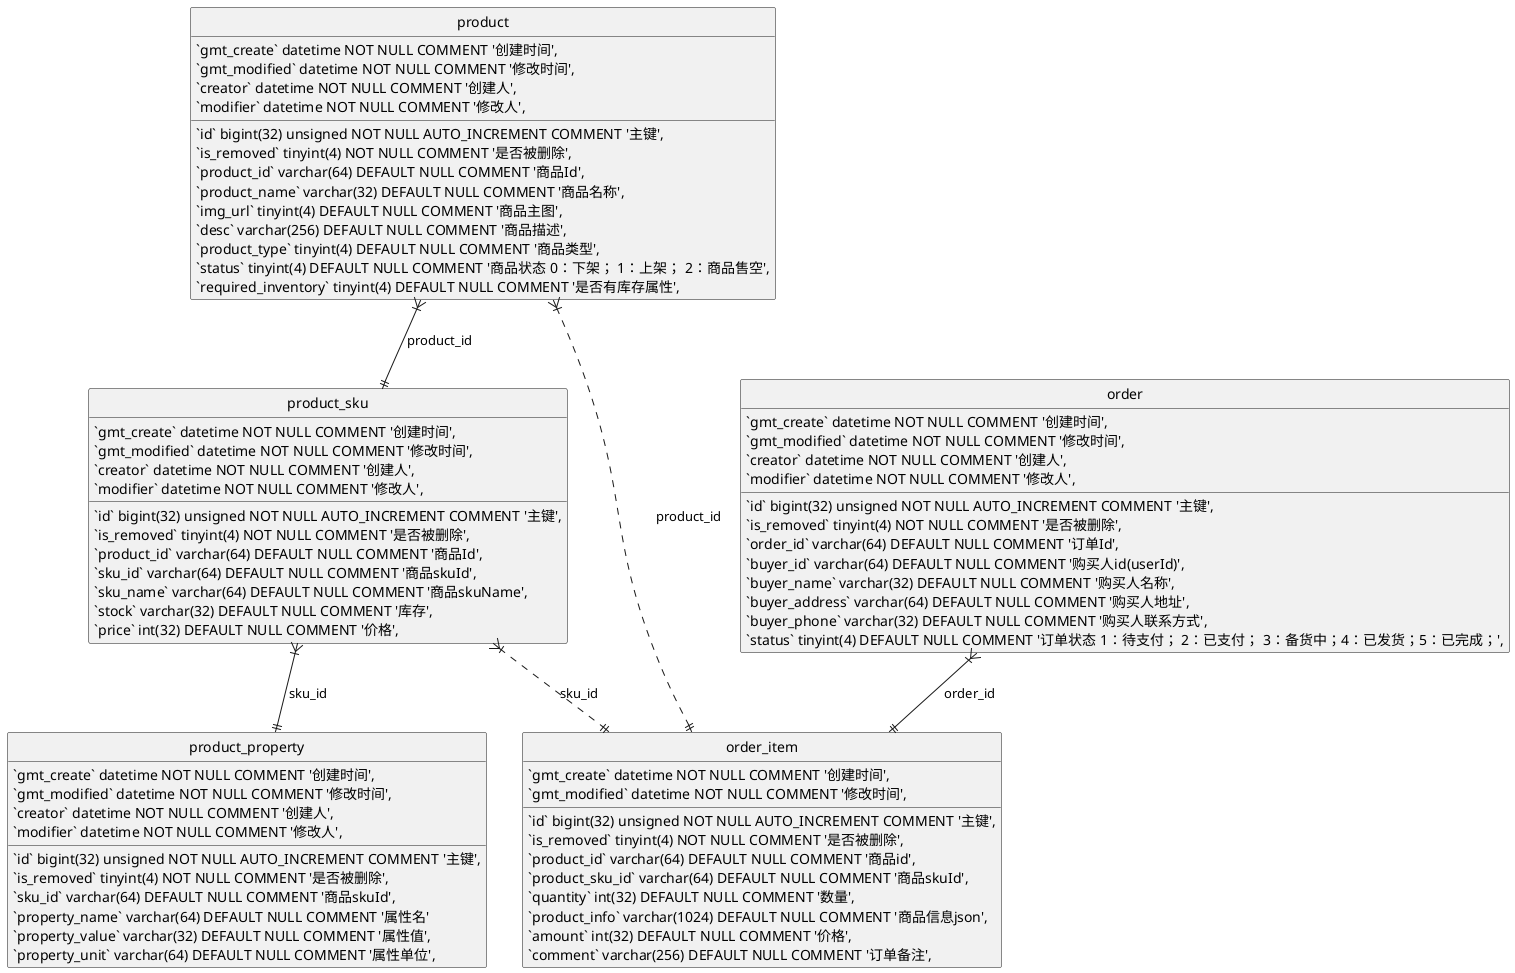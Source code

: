 






@startuml
hide circle
hide spot
entity product {
    `id` bigint(32) unsigned NOT NULL AUTO_INCREMENT COMMENT '主键',
    `gmt_create` datetime NOT NULL COMMENT '创建时间',
    `gmt_modified` datetime NOT NULL COMMENT '修改时间',
    `creator` datetime NOT NULL COMMENT '创建人',
    `modifier` datetime NOT NULL COMMENT '修改人',
    `is_removed` tinyint(4) NOT NULL COMMENT '是否被删除',
    `product_id` varchar(64) DEFAULT NULL COMMENT '商品Id',
    `product_name` varchar(32) DEFAULT NULL COMMENT '商品名称',
    `img_url` tinyint(4) DEFAULT NULL COMMENT '商品主图',
    `desc` varchar(256) DEFAULT NULL COMMENT '商品描述',
    `product_type` tinyint(4) DEFAULT NULL COMMENT '商品类型',
    `status` tinyint(4) DEFAULT NULL COMMENT '商品状态 0：下架； 1：上架； 2：商品售空',
    `required_inventory` tinyint(4) DEFAULT NULL COMMENT '是否有库存属性',
}

entity product_sku {
    `id` bigint(32) unsigned NOT NULL AUTO_INCREMENT COMMENT '主键',
    `gmt_create` datetime NOT NULL COMMENT '创建时间',
    `gmt_modified` datetime NOT NULL COMMENT '修改时间',
    `creator` datetime NOT NULL COMMENT '创建人',
    `modifier` datetime NOT NULL COMMENT '修改人',
    `is_removed` tinyint(4) NOT NULL COMMENT '是否被删除',
    `product_id` varchar(64) DEFAULT NULL COMMENT '商品Id',
    `sku_id` varchar(64) DEFAULT NULL COMMENT '商品skuId',
    `sku_name` varchar(64) DEFAULT NULL COMMENT '商品skuName',
    `stock` varchar(32) DEFAULT NULL COMMENT '库存',
    `price` int(32) DEFAULT NULL COMMENT '价格',
}

entity product_property {
    `id` bigint(32) unsigned NOT NULL AUTO_INCREMENT COMMENT '主键',
    `gmt_create` datetime NOT NULL COMMENT '创建时间',
    `gmt_modified` datetime NOT NULL COMMENT '修改时间',
    `creator` datetime NOT NULL COMMENT '创建人',
    `modifier` datetime NOT NULL COMMENT '修改人',
    `is_removed` tinyint(4) NOT NULL COMMENT '是否被删除',
    `sku_id` varchar(64) DEFAULT NULL COMMENT '商品skuId',
    `property_name` varchar(64) DEFAULT NULL COMMENT '属性名'
    `property_value` varchar(32) DEFAULT NULL COMMENT '属性值',
    `property_unit` varchar(64) DEFAULT NULL COMMENT '属性单位',
}


entity order {
    `id` bigint(32) unsigned NOT NULL AUTO_INCREMENT COMMENT '主键',
    `gmt_create` datetime NOT NULL COMMENT '创建时间',
    `gmt_modified` datetime NOT NULL COMMENT '修改时间',
    `creator` datetime NOT NULL COMMENT '创建人',
    `modifier` datetime NOT NULL COMMENT '修改人',
    `is_removed` tinyint(4) NOT NULL COMMENT '是否被删除',
    `order_id` varchar(64) DEFAULT NULL COMMENT '订单Id',
    `buyer_id` varchar(64) DEFAULT NULL COMMENT '购买人id(userId)',
    `buyer_name` varchar(32) DEFAULT NULL COMMENT '购买人名称',
    `buyer_address` varchar(64) DEFAULT NULL COMMENT '购买人地址',
    `buyer_phone` varchar(32) DEFAULT NULL COMMENT '购买人联系方式',
    `status` tinyint(4) DEFAULT NULL COMMENT '订单状态 1：待支付； 2：已支付； 3：备货中；4：已发货；5：已完成；',
}

entity order_item {
    `id` bigint(32) unsigned NOT NULL AUTO_INCREMENT COMMENT '主键',
    `gmt_create` datetime NOT NULL COMMENT '创建时间',
    `gmt_modified` datetime NOT NULL COMMENT '修改时间',
    `is_removed` tinyint(4) NOT NULL COMMENT '是否被删除',
    `product_id` varchar(64) DEFAULT NULL COMMENT '商品id',
    `product_sku_id` varchar(64) DEFAULT NULL COMMENT '商品skuId',
    `quantity` int(32) DEFAULT NULL COMMENT '数量',
    `product_info` varchar(1024) DEFAULT NULL COMMENT '商品信息json',
    `amount` int(32) DEFAULT NULL COMMENT '价格',
    `comment` varchar(256) DEFAULT NULL COMMENT '订单备注',

}

product  }|--|| product_sku : "product_id"
product_sku }|--|| product_property : "sku_id"
order }|--|| order_item : "order_id"
product_sku }|..|| order_item : "sku_id"
product }|..|| order_item : "product_id"
@enduml


@startuml
hide circle
hide spot
entity ipaas_instance {
    `id` bigint(32) unsigned NOT NULL AUTO_INCREMENT COMMENT '主键',
    `gmt_create` datetime NOT NULL COMMENT '创建时间',
    `gmt_modified` datetime NOT NULL COMMENT '修改时间',
    `creator` datetime NOT NULL COMMENT '创建人',
    `modifier` datetime NOT NULL COMMENT '修改人',
    `is_removed` tinyint(4) NOT NULL COMMENT '是否被删除',
    `group_id` varchar(50) NOT NULL COMMENT '组织uuid',
    `tenant_id` varchar(50) NOT NULL COMMENT '租户uuid',
    `instance_id` varchar(64) DEFAULT NULL COMMENT '实例Id',
    `owner_type` tinyint(4) DEFAULT NULL COMMENT '归属者类型 1-个人 2-企业组织',
    `owner_id` varchar(64) DEFAULT NULL COMMENT '归属者Id',
    `effective_begin` datetime DEFAULT NULL COMMENT '生效开始时间',
    `effective_end` datetime DEFAULT NULL COMMENT '生效结束时间',
    `effective_value` int(8) DEFAULT NULL COMMENT '有效期',
    `effective_unit` varchar(32) DEFAULT NULL COMMENT '有效期单位',
    `status` tinyint(4) DEFAULT NULL COMMENT '实例状态 1：待激活； 2：生效中； 3：已过期；4：已冻结；5：已注销；',
}

entity ipaas_instance_feature {
    `id` bigint(32) unsigned NOT NULL AUTO_INCREMENT COMMENT '主键',
    `gmt_create` datetime NOT NULL COMMENT '创建时间',
    `gmt_modified` datetime NOT NULL COMMENT '修改时间',
    `creator` datetime NOT NULL COMMENT '创建人',
    `modifier` datetime NOT NULL COMMENT '修改人',
    `is_removed` tinyint(4) NOT NULL COMMENT '是否被删除',
    `group_id` varchar(50) NOT NULL COMMENT '组织uuid',
    `tenant_id` varchar(50) NOT NULL COMMENT '租户uuid',
    `instance_id` varchar(64) DEFAULT NULL COMMENT '实例Id',
    `owner_type` tinyint(4) DEFAULT NULL COMMENT '归属者类型 1-个人 2-企业组织',
    `owner_id` varchar(64) DEFAULT NULL COMMENT '归属者Id',
    `feature_code` varchar(64) DEFAULT NULL COMMENT '功能编码',
    `feature_name` varchar(32) DEFAULT NULL COMMENT '功能名称',
    `total` int(16) DEFAULT NULL COMMENT 'total',
    `balance` int(16) DEFAULT NULL COMMENT 'balance',
    `unit` varchar(32) DEFAULT NULL COMMENT '功能单位',
}

entity ipaas_instance_feature_running_record {
    `id` bigint(32) unsigned NOT NULL AUTO_INCREMENT COMMENT '主键',
    `gmt_create` datetime NOT NULL COMMENT '创建时间',
    `gmt_modified` datetime NOT NULL COMMENT '修改时间',
    `is_removed` tinyint(4) NOT NULL COMMENT '是否被删除',
    `group_id` varchar(50) NOT NULL COMMENT '组织uuid',
    `tenant_id` varchar(50) NOT NULL COMMENT '租户uuid',
    `instance_id` varchar(64) DEFAULT NULL COMMENT '实例Id',
    `owner_type` tinyint(4) DEFAULT NULL COMMENT '归属者类型 1-个人 2-企业组织',
    `owner_id` varchar(64) DEFAULT NULL COMMENT '归属者Id',
    `feature_code` varchar(64) DEFAULT NULL COMMENT '功能编码',
    `cost_count` int(8) DEFAULT NULL COMMENT '消耗次数',
}


ipaas_instance  }|--|| ipaas_instance_feature : "instance_id"
ipaas_instance_feature }|--|| ipaas_instance_feature_running_record : "instance_id"
@enduml

@startuml
 entity ipaas_group {
 }
 entity ipaas_access_key {
    `id` bigint NOT NULL AUTO_INCREMENT,
    `uuid` varchar(50) NOT NULL,
    `tenant_id` varchar(50) NOT NULL COMMENT '租户uuid',
    `group_id` varchar(50) NOT NULL COMMENT '组织uuid',
    `user_id` varchar(50) NOT NULL COMMENT '用户ID',
    `last_modified_timestamp` bigint NOT NULL COMMENT '更新时间戳',
    `creator` varchar(50) NOT NULL COMMENT '创建者uuid',
    `modifier` varchar(50) NOT NULL COMMENT '修改者uuid',
    `gmt_create` datetime NOT NULL COMMENT '创建时间',
    `gmt_modified` datetime NOT NULL COMMENT '修改时间',
    `is_removed` tinyint NOT NULL DEFAULT '0' COMMENT '删除标识，0未删除 1已删除',
    `app_key` varchar(64) NOT NULL COMMENT '访问的key',
    `app_secret` varchar(50) NOT NULL COMMENT '访问的keySecret',
    `redirect_url` varchar(128) NOT NULL COMMENT '重定向url',
    `sign_method` tinyint(50) NOT NULL COMMENT '加签算法',
    `resource_type` varchar(20) DEFAULT NULL COMMENT '资源类型',
    `resource_id` varchar(50) DEFAULT NULL COMMENT '资源的id，由资源类型决定。',
    `expired_time` datetime DEFAULT NULL COMMENT '过期时间',
    `env` varchar(20) NOT NULL COMMENT '系统环境'
}

 entity ipaas_oauth_user {
    `id` bigint NOT NULL AUTO_INCREMENT,
    **`open_id` varchar(64) NOT NULL**,
    `tenant_id` varchar(50) NOT NULL COMMENT '租户uuid',
    `group_id` varchar(50) NOT NULL COMMENT '组织uuid',
    **`app_key` varchar(64) NOT NULL COMMENT '访问的key'**,
    `user_id` varchar(50) NOT NULL COMMENT '用户ID',
    `last_modified_timestamp` bigint NOT NULL COMMENT '更新时间戳',
    `creator` varchar(50) NOT NULL COMMENT '创建者uuid',
    `modifier` varchar(50) NOT NULL COMMENT '修改者uuid',
    `gmt_create` datetime NOT NULL COMMENT '创建时间',
    `gmt_modified` datetime NOT NULL COMMENT '修改时间',
    `is_removed` tinyint NOT NULL DEFAULT '0' COMMENT '删除标识，0未删除 1已删除',
    **`access_token` varchar(64) NOT NULL COMMENT 'access_token'**,
    **`refresh_token` varchar(64) NOT NULL COMMENT 'refresh_token'**,
    **`expired_time_access_token` datetime DEFAULT NULL COMMENT 'access_token过期时间'**,
    **`expired_time_refresh_token` datetime DEFAULT NULL COMMENT 'refresh_token过期时间'**,
    `env` varchar(20) NOT NULL COMMENT '系统环境'
 }

 entity ipaas_case_template {
  `gmt_create` datetime NOT NULL COMMENT '创建时间',
  `gmt_modified` datetime NOT NULL COMMENT '修改时间',
  `creator` varchar(50) CHARACTER SET utf8mb4 COLLATE utf8mb4_0900_ai_ci DEFAULT NULL COMMENT '创建者uuid',
  `modifier` varchar(50) CHARACTER SET utf8mb4 COLLATE utf8mb4_0900_ai_ci DEFAULT NULL COMMENT '修改者uuid',
  `is_removed` tinyint NOT NULL COMMENT '是否被删除',
  `group_id` varchar(50) CHARACTER SET utf8mb4 COLLATE utf8mb4_0900_ai_ci DEFAULT NULL COMMENT '组织uuid',
  `tenant_id` varchar(50) CHARACTER SET utf8mb4 COLLATE utf8mb4_0900_ai_ci DEFAULT NULL COMMENT '租户uuid',
  `owner_id` varchar(50) CHARACTER SET utf8mb4 COLLATE utf8mb4_0900_ai_ci DEFAULT NULL COMMENT '归属用户Uid',
  `parent_template_id` varchar(50) CHARACTER SET utf8mb4 COLLATE utf8mb4_0900_ai_ci DEFAULT NULL COMMENT '模板id',
  `template_id` varchar(50) NOT NULL COMMENT '归属模板id',
  `template_name` varchar(50) NOT NULL COMMENT '模板名称',
  `status` varchar(20) DEFAULT NULL COMMENT '模板状态',
  `template_type` varchar(20) DEFAULT NULL COMMENT '模板类型，系统模板or用户模板',
  `template_category` varchar(50) DEFAULT NULL COMMENT '模板分类',
  `template_description` varchar(2000) DEFAULT NULL COMMENT '模板说明',
  `from_app_id` varchar(50) DEFAULT NULL COMMENT '来源appId',
  `from_flow_id` varchar(50) DEFAULT NULL COMMENT '来源flowId',
  `env` varchar(20) NOT NULL COMMENT '系统环境',
  `connectors` mediumtext COMMENT '连接的APP列表',
  `meta` mediumtext COMMENT '元数据',
  `view_meta` mediumtext NOT NULL COMMENT '前端展示配置',
  `extensions` mediumtext COMMENT '扩展字段, 与流程无关的',
  PRIMARY KEY (`id`) USING BTREE
 }

  entity ipaas_user_template_auth {
     `id` bigint NOT NULL AUTO_INCREMENT,
     **`user_id` varchar(50) NOT NULL COMMENT '用户ID'**,
     **`template_id` varchar(64) NOT NULL**,
     `meta` varchar(1000) DEFAULT NULL COMMENT '模板授权元信息',
     `tenant_id` varchar(50) NOT NULL COMMENT '租户uuid',
     `group_id` varchar(50) NOT NULL COMMENT '组织uuid',
     `owner_type` tinyint(4) DEFAULT NULL COMMENT '归属者类型 1-个人 2-企业组织',
     `owner_id` varchar(64) DEFAULT NULL COMMENT '归属者Id',
     `creator` varchar(50) NOT NULL COMMENT '创建者uuid',
     `modifier` varchar(50) NOT NULL COMMENT '修改者uuid',
     `gmt_create` datetime NOT NULL COMMENT '创建时间',
     `gmt_modified` datetime NOT NULL COMMENT '修改时间',
     `is_removed` tinyint NOT NULL DEFAULT '0' COMMENT '删除标识，0未删除 1已删除',
     `env` varchar(20) NOT NULL COMMENT '系统环境'

  }

  entity meta{
       `connector_id` varchar(64) DEFAULT NULL COMMENT 'connector_id',
       `connector_auth_variable` varchar(16) NOT NULL COMMENT '连接器授权变量',
       `connector_auth_variable_name` varchar(16) NOT NULL COMMENT '连接器授权变量名称',
       `asset_id` varchar(64) NOT NULL COMMENT '资产id',
  }

ipaas_group  }|--|| ipaas_access_key : "group_id"
ipaas_access_key }|--|| ipaas_oauth_user : "app_key"
ipaas_group  }|--|| ipaas_case_template : "group_id"
ipaas_oauth_user }|--|| ipaas_user_template_auth : "user_id"
ipaas_case_template ||--|| ipaas_user_template_auth : "template_id"
ipaas_user_template_auth }|--|| meta : "id"

@enduml


@startuml
entity ipaas_flow {
  `id` bigint unsigned NOT NULL AUTO_INCREMENT COMMENT '主键',
  `gmt_create` datetime NOT NULL COMMENT '创建时间',
  `gmt_modified` datetime NOT NULL COMMENT '修改时间',
  `creator` varchar(50) NOT NULL COMMENT '创建者uuid',
  `modifier` varchar(50) NOT NULL COMMENT '修改者uuid',
  `last_modified_timestamp` bigint NOT NULL COMMENT '最后更新时间',
  `is_removed` bigint NOT NULL COMMENT '是否被删除',
  `tenant_id` varchar(40) DEFAULT NULL COMMENT '租户uuid',
  `group_id` varchar(40) DEFAULT NULL COMMENT '组织uuid',
  `app_id` varchar(50) DEFAULT NULL COMMENT 'flow所属应用id',
  `template_id` varchar(50) DEFAULT NULL COMMENT '模板Id',
  `flow_id` varchar(50) NOT NULL COMMENT 'id，系统自动生成, 8855ecda66ee456d2f391471ae',
  `flow_name` varchar(100) CHARACTER SET utf8mb4 COLLATE utf8mb4_0900_ai_ci NOT NULL COMMENT '展示名称，用户可以修改',
  `trigger_id` varchar(50) DEFAULT NULL COMMENT '触发器id',
  `description` varchar(1024) DEFAULT NULL COMMENT '文本描述',
  `owner_id` varchar(50) NOT NULL COMMENT '归属用户Uid',
  `status` varchar(20) DEFAULT NULL COMMENT '状态，激活/取消',
  `env` varchar(20) NOT NULL COMMENT '系统环境',
  `meta` mediumtext NOT NULL COMMENT '元数据',
  `view_meta` mediumtext NOT NULL COMMENT '前端展示配置',
  `extensions` text COMMENT '扩展字段, 与流程无关的',
  `owner_type` varchar(20) DEFAULT NULL COMMENT '归属者类型 individuals-个人 organization-企业组织',
  `flow_biz_uk` varchar(512) GENERATED ALWAYS AS (json_unquote(json_extract(`extensions`,_utf8mb4'$.flowBizUk'))) VIRTUAL,
  `project_id` varchar(50) DEFAULT NULL COMMENT '项目Id',

  **`connector_ids` text DEFAULT NULL COMMENT '包含的连接器id列表'**

}
@enduml
